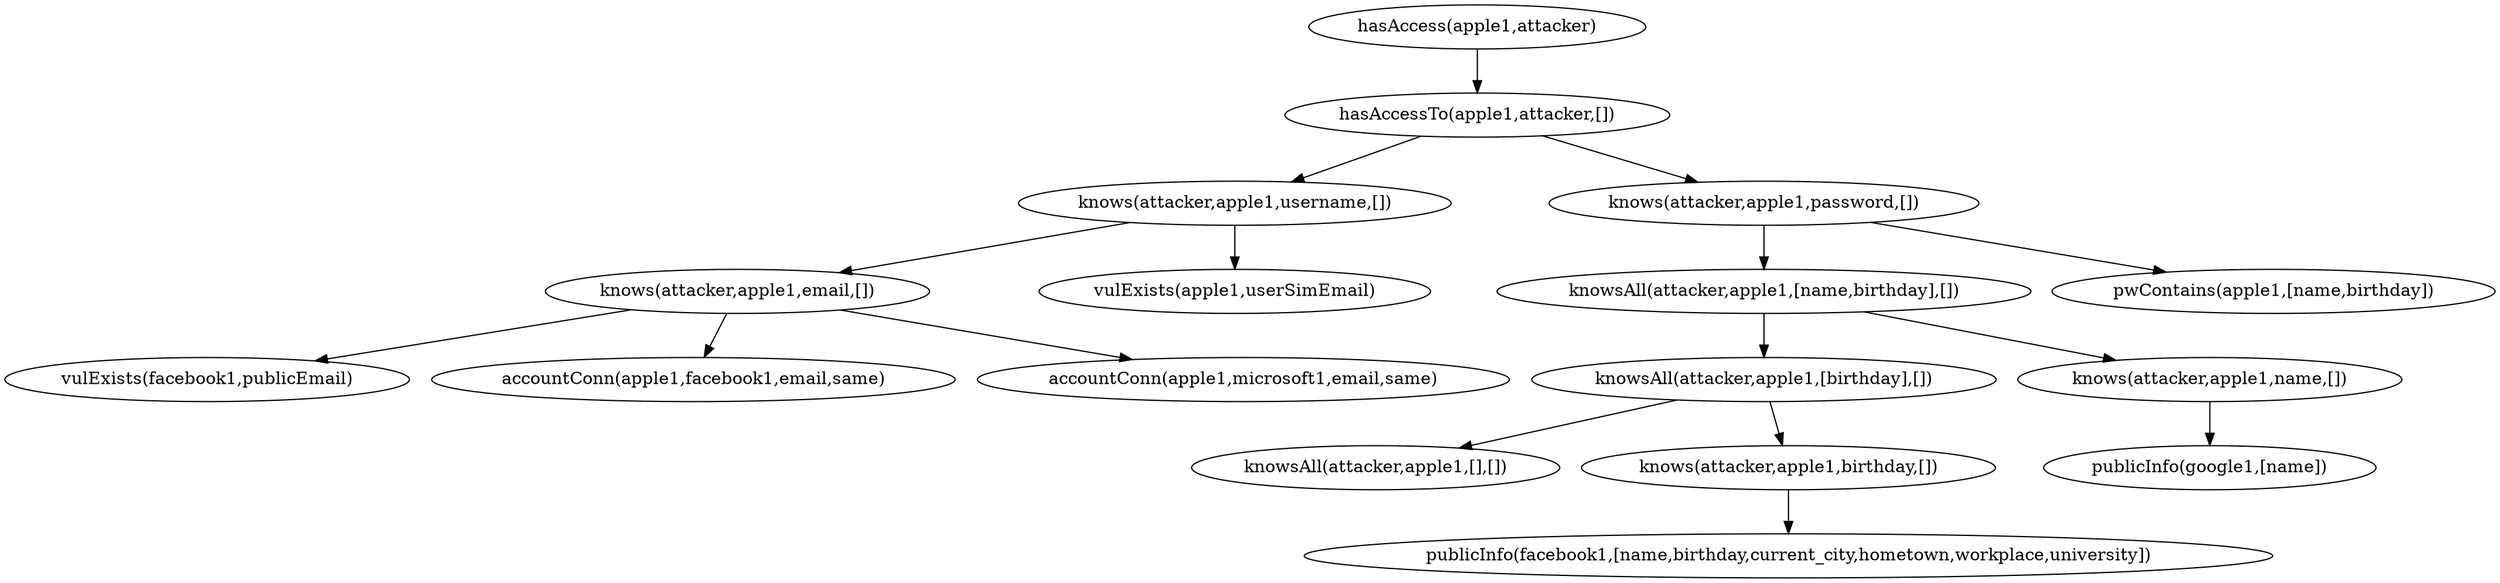 digraph G {
"hasAccess(apple1,attacker)" -> "hasAccessTo(apple1,attacker,[])";
"hasAccessTo(apple1,attacker,[])" -> "knows(attacker,apple1,username,[])";
"knows(attacker,apple1,username,[])" -> "knows(attacker,apple1,email,[])";
"knows(attacker,apple1,email,[])" -> "vulExists(facebook1,publicEmail)";
"knows(attacker,apple1,email,[])" -> "accountConn(apple1,facebook1,email,same)";
"knows(attacker,apple1,email,[])" -> "accountConn(apple1,microsoft1,email,same)";
"knows(attacker,apple1,username,[])" -> "vulExists(apple1,userSimEmail)";
"hasAccessTo(apple1,attacker,[])" -> "knows(attacker,apple1,password,[])";
"knows(attacker,apple1,password,[])" -> "knowsAll(attacker,apple1,[name,birthday],[])";
"knowsAll(attacker,apple1,[name,birthday],[])" -> "knowsAll(attacker,apple1,[birthday],[])";
"knowsAll(attacker,apple1,[birthday],[])" -> "knowsAll(attacker,apple1,[],[])";
"knowsAll(attacker,apple1,[birthday],[])" -> "knows(attacker,apple1,birthday,[])";
"knows(attacker,apple1,birthday,[])" -> "publicInfo(facebook1,[name,birthday,current_city,hometown,workplace,university])";
"knowsAll(attacker,apple1,[name,birthday],[])" -> "knows(attacker,apple1,name,[])";
"knows(attacker,apple1,name,[])" -> "publicInfo(google1,[name])";
"knows(attacker,apple1,password,[])" -> "pwContains(apple1,[name,birthday])";
}
